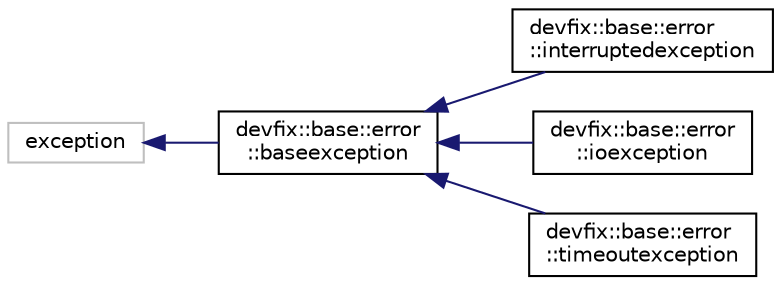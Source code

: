 digraph "Graphical Class Hierarchy"
{
  edge [fontname="Helvetica",fontsize="10",labelfontname="Helvetica",labelfontsize="10"];
  node [fontname="Helvetica",fontsize="10",shape=record];
  rankdir="LR";
  Node8 [label="exception",height=0.2,width=0.4,color="grey75", fillcolor="white", style="filled"];
  Node8 -> Node0 [dir="back",color="midnightblue",fontsize="10",style="solid",fontname="Helvetica"];
  Node0 [label="devfix::base::error\l::baseexception",height=0.2,width=0.4,color="black", fillcolor="white", style="filled",URL="$structdevfix_1_1base_1_1error_1_1baseexception.html",tooltip="Abstract error base class. "];
  Node0 -> Node1 [dir="back",color="midnightblue",fontsize="10",style="solid",fontname="Helvetica"];
  Node1 [label="devfix::base::error\l::interruptedexception",height=0.2,width=0.4,color="black", fillcolor="white", style="filled",URL="$structdevfix_1_1base_1_1error_1_1interruptedexception.html",tooltip="Thrown when an operation is interrupted, either before or during the activity. "];
  Node0 -> Node2 [dir="back",color="midnightblue",fontsize="10",style="solid",fontname="Helvetica"];
  Node2 [label="devfix::base::error\l::ioexception",height=0.2,width=0.4,color="black", fillcolor="white", style="filled",URL="$structdevfix_1_1base_1_1error_1_1ioexception.html",tooltip="Signals that an I/O error of some sort has occurred. "];
  Node0 -> Node3 [dir="back",color="midnightblue",fontsize="10",style="solid",fontname="Helvetica"];
  Node3 [label="devfix::base::error\l::timeoutexception",height=0.2,width=0.4,color="black", fillcolor="white", style="filled",URL="$structdevfix_1_1base_1_1error_1_1timeoutexception.html",tooltip="Exception thrown when a blocking operation times out. "];
}
